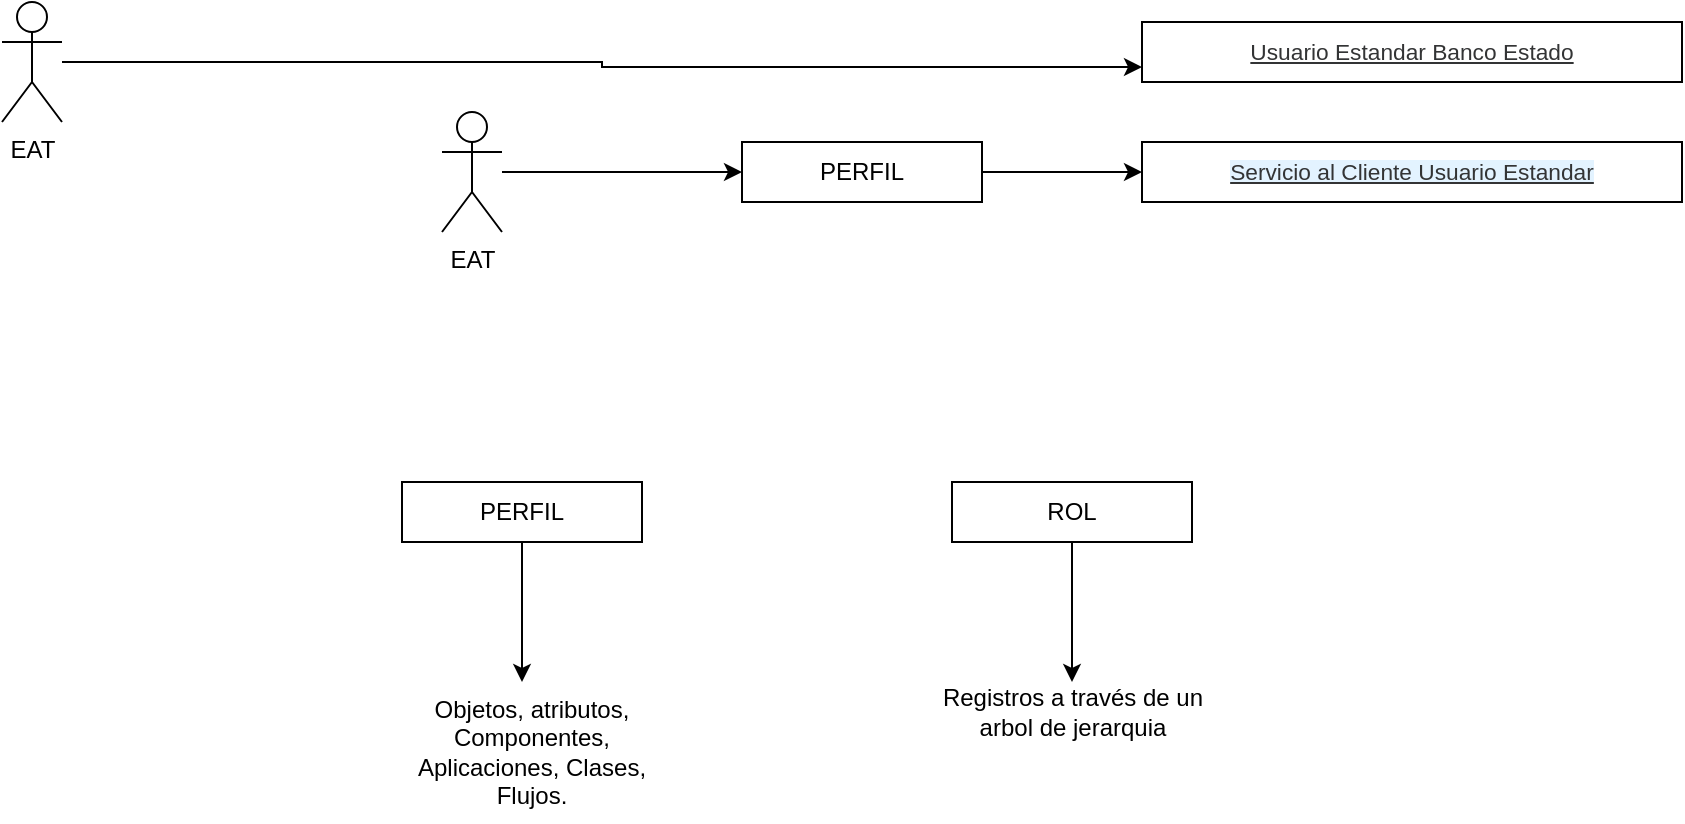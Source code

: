 <mxfile version="24.0.2" type="github">
  <diagram name="Página-1" id="tnR9T0kGykza1s0M6Qjy">
    <mxGraphModel dx="1232" dy="1104" grid="1" gridSize="10" guides="1" tooltips="1" connect="1" arrows="1" fold="1" page="1" pageScale="1" pageWidth="1169" pageHeight="827" math="0" shadow="0">
      <root>
        <mxCell id="0" />
        <mxCell id="1" parent="0" />
        <mxCell id="rbUTY7cgDelVconuzdgx-5" style="edgeStyle=orthogonalEdgeStyle;rounded=0;orthogonalLoop=1;jettySize=auto;html=1;" edge="1" parent="1" source="rbUTY7cgDelVconuzdgx-1" target="rbUTY7cgDelVconuzdgx-2">
          <mxGeometry relative="1" as="geometry" />
        </mxCell>
        <mxCell id="rbUTY7cgDelVconuzdgx-1" value="EAT" style="shape=umlActor;verticalLabelPosition=bottom;verticalAlign=top;html=1;outlineConnect=0;" vertex="1" parent="1">
          <mxGeometry x="330" y="85" width="30" height="60" as="geometry" />
        </mxCell>
        <mxCell id="rbUTY7cgDelVconuzdgx-4" value="" style="edgeStyle=orthogonalEdgeStyle;rounded=0;orthogonalLoop=1;jettySize=auto;html=1;" edge="1" parent="1" source="rbUTY7cgDelVconuzdgx-2" target="rbUTY7cgDelVconuzdgx-3">
          <mxGeometry relative="1" as="geometry" />
        </mxCell>
        <mxCell id="rbUTY7cgDelVconuzdgx-2" value="PERFIL" style="rounded=0;whiteSpace=wrap;html=1;" vertex="1" parent="1">
          <mxGeometry x="480" y="100" width="120" height="30" as="geometry" />
        </mxCell>
        <mxCell id="rbUTY7cgDelVconuzdgx-3" value="&lt;a style=&quot;color: rgb(51, 52, 53); font-family: Arial, Helvetica, sans-serif; font-size: 11.36px; text-align: start; text-wrap: nowrap; background-color: rgb(227, 243, 255);&quot;&gt;Servicio al Cliente Usuario Estandar&lt;/a&gt;" style="rounded=0;whiteSpace=wrap;html=1;" vertex="1" parent="1">
          <mxGeometry x="680" y="100" width="270" height="30" as="geometry" />
        </mxCell>
        <mxCell id="rbUTY7cgDelVconuzdgx-8" style="edgeStyle=orthogonalEdgeStyle;rounded=0;orthogonalLoop=1;jettySize=auto;html=1;entryX=0;entryY=0.75;entryDx=0;entryDy=0;" edge="1" parent="1" source="rbUTY7cgDelVconuzdgx-7" target="rbUTY7cgDelVconuzdgx-9">
          <mxGeometry relative="1" as="geometry">
            <mxPoint x="630" y="50" as="targetPoint" />
          </mxGeometry>
        </mxCell>
        <mxCell id="rbUTY7cgDelVconuzdgx-7" value="EAT" style="shape=umlActor;verticalLabelPosition=bottom;verticalAlign=top;html=1;outlineConnect=0;" vertex="1" parent="1">
          <mxGeometry x="110" y="30" width="30" height="60" as="geometry" />
        </mxCell>
        <mxCell id="rbUTY7cgDelVconuzdgx-9" value="&lt;a style=&quot;color: rgb(51, 52, 53); font-family: Arial, Helvetica, sans-serif; font-size: 11.36px; text-align: start; text-wrap: nowrap; background-color: rgb(255, 255, 255);&quot;&gt;Usuario Estandar Banco Estado&lt;/a&gt;" style="rounded=0;whiteSpace=wrap;html=1;" vertex="1" parent="1">
          <mxGeometry x="680" y="40" width="270" height="30" as="geometry" />
        </mxCell>
        <mxCell id="rbUTY7cgDelVconuzdgx-12" style="edgeStyle=orthogonalEdgeStyle;rounded=0;orthogonalLoop=1;jettySize=auto;html=1;" edge="1" parent="1" source="rbUTY7cgDelVconuzdgx-10">
          <mxGeometry relative="1" as="geometry">
            <mxPoint x="370" y="370" as="targetPoint" />
          </mxGeometry>
        </mxCell>
        <mxCell id="rbUTY7cgDelVconuzdgx-10" value="PERFIL" style="rounded=0;whiteSpace=wrap;html=1;" vertex="1" parent="1">
          <mxGeometry x="310" y="270" width="120" height="30" as="geometry" />
        </mxCell>
        <mxCell id="rbUTY7cgDelVconuzdgx-14" style="edgeStyle=orthogonalEdgeStyle;rounded=0;orthogonalLoop=1;jettySize=auto;html=1;" edge="1" parent="1" source="rbUTY7cgDelVconuzdgx-11" target="rbUTY7cgDelVconuzdgx-15">
          <mxGeometry relative="1" as="geometry">
            <mxPoint x="645" y="370" as="targetPoint" />
          </mxGeometry>
        </mxCell>
        <mxCell id="rbUTY7cgDelVconuzdgx-11" value="ROL" style="rounded=0;whiteSpace=wrap;html=1;" vertex="1" parent="1">
          <mxGeometry x="585" y="270" width="120" height="30" as="geometry" />
        </mxCell>
        <mxCell id="rbUTY7cgDelVconuzdgx-13" value="Objetos, atributos, Componentes, Aplicaciones, Clases, Flujos." style="text;html=1;align=center;verticalAlign=middle;whiteSpace=wrap;rounded=0;" vertex="1" parent="1">
          <mxGeometry x="310" y="370" width="130" height="70" as="geometry" />
        </mxCell>
        <mxCell id="rbUTY7cgDelVconuzdgx-15" value="Registros a través de un arbol de jerarquia" style="text;html=1;align=center;verticalAlign=middle;whiteSpace=wrap;rounded=0;" vertex="1" parent="1">
          <mxGeometry x="577.5" y="370" width="135" height="30" as="geometry" />
        </mxCell>
      </root>
    </mxGraphModel>
  </diagram>
</mxfile>
